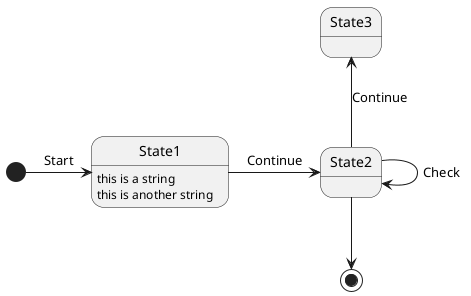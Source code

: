 @startuml
'stateless namespace EtAlii.Generators.Stateless.Tests
'stateless class MyFancyStateMachine
'stateless generate partial
'stateless using System.Text

[*] -> State1 << (string name) >> : Start
State1 : this is a string
State1 : this is another string
State1 -> State2 : Continue
State2 -down-> [*]
State2 -> State2 << (string name) >> : Check
State2 -up-> State3 : Continue
@enduml
